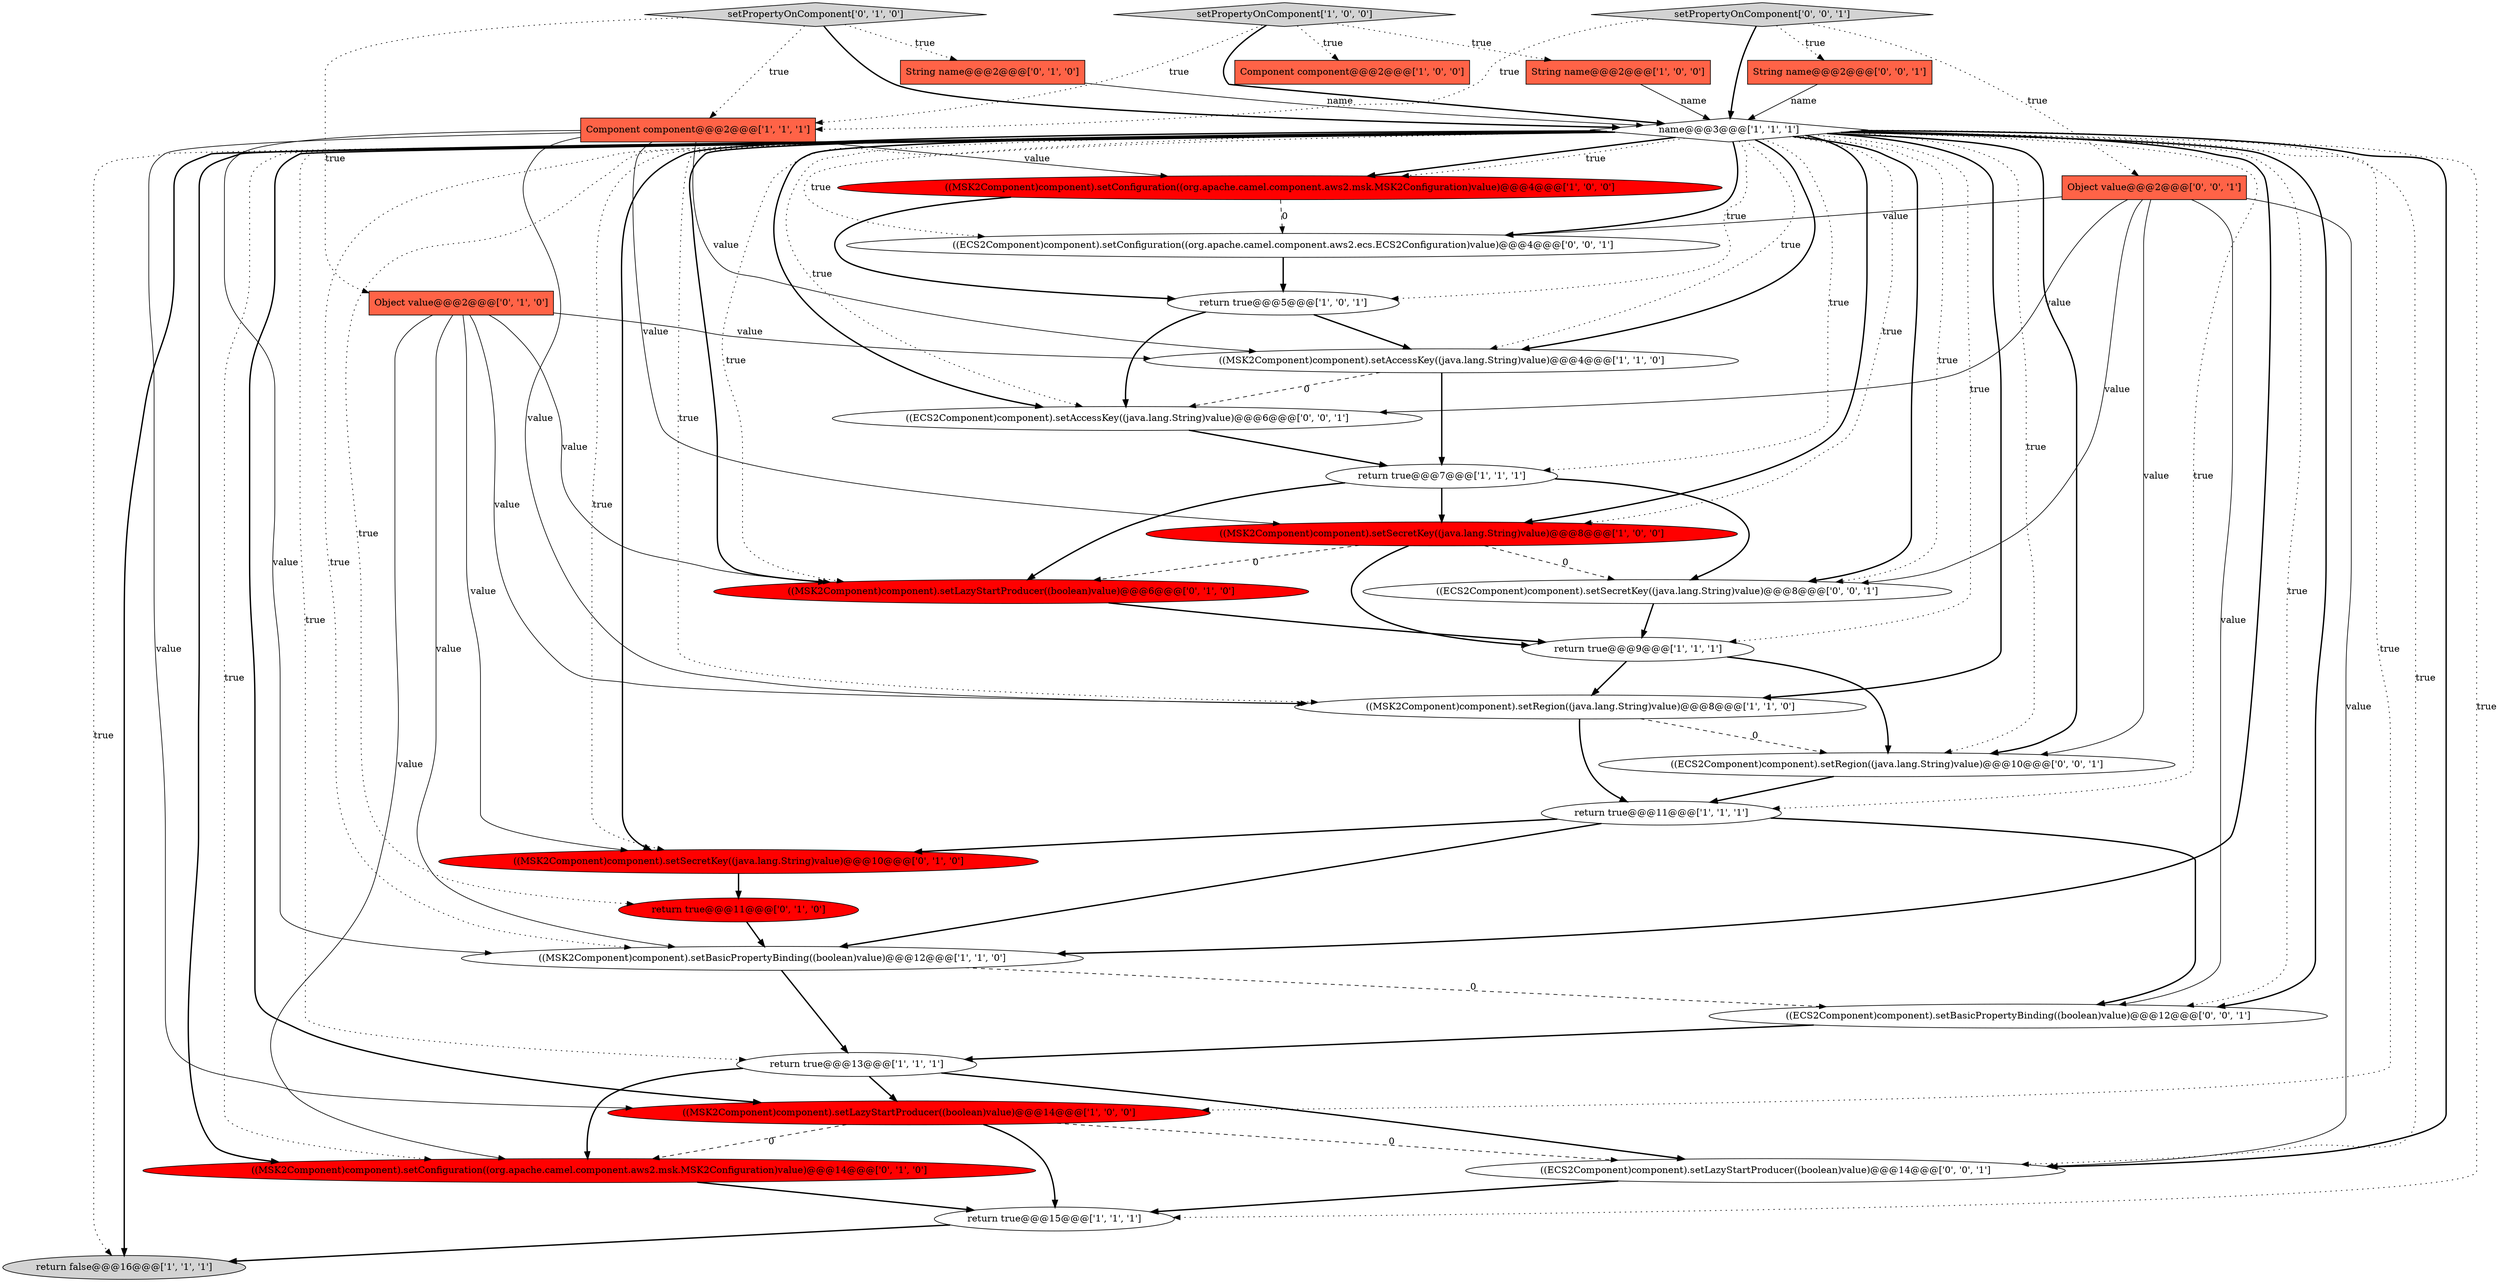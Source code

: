 digraph {
33 [style = filled, label = "setPropertyOnComponent['0', '0', '1']", fillcolor = lightgray, shape = diamond image = "AAA0AAABBB3BBB"];
10 [style = filled, label = "((MSK2Component)component).setRegion((java.lang.String)value)@@@8@@@['1', '1', '0']", fillcolor = white, shape = ellipse image = "AAA0AAABBB1BBB"];
19 [style = filled, label = "return true@@@11@@@['0', '1', '0']", fillcolor = red, shape = ellipse image = "AAA1AAABBB2BBB"];
8 [style = filled, label = "name@@@3@@@['1', '1', '1']", fillcolor = white, shape = diamond image = "AAA0AAABBB1BBB"];
17 [style = filled, label = "((MSK2Component)component).setLazyStartProducer((boolean)value)@@@14@@@['1', '0', '0']", fillcolor = red, shape = ellipse image = "AAA1AAABBB1BBB"];
0 [style = filled, label = "((MSK2Component)component).setSecretKey((java.lang.String)value)@@@8@@@['1', '0', '0']", fillcolor = red, shape = ellipse image = "AAA1AAABBB1BBB"];
31 [style = filled, label = "Object value@@@2@@@['0', '0', '1']", fillcolor = tomato, shape = box image = "AAA0AAABBB3BBB"];
20 [style = filled, label = "String name@@@2@@@['0', '1', '0']", fillcolor = tomato, shape = box image = "AAA0AAABBB2BBB"];
16 [style = filled, label = "return true@@@5@@@['1', '0', '1']", fillcolor = white, shape = ellipse image = "AAA0AAABBB1BBB"];
7 [style = filled, label = "return false@@@16@@@['1', '1', '1']", fillcolor = lightgray, shape = ellipse image = "AAA0AAABBB1BBB"];
3 [style = filled, label = "return true@@@13@@@['1', '1', '1']", fillcolor = white, shape = ellipse image = "AAA0AAABBB1BBB"];
22 [style = filled, label = "Object value@@@2@@@['0', '1', '0']", fillcolor = tomato, shape = box image = "AAA0AAABBB2BBB"];
26 [style = filled, label = "String name@@@2@@@['0', '0', '1']", fillcolor = tomato, shape = box image = "AAA0AAABBB3BBB"];
14 [style = filled, label = "((MSK2Component)component).setAccessKey((java.lang.String)value)@@@4@@@['1', '1', '0']", fillcolor = white, shape = ellipse image = "AAA0AAABBB1BBB"];
32 [style = filled, label = "((ECS2Component)component).setConfiguration((org.apache.camel.component.aws2.ecs.ECS2Configuration)value)@@@4@@@['0', '0', '1']", fillcolor = white, shape = ellipse image = "AAA0AAABBB3BBB"];
29 [style = filled, label = "((ECS2Component)component).setAccessKey((java.lang.String)value)@@@6@@@['0', '0', '1']", fillcolor = white, shape = ellipse image = "AAA0AAABBB3BBB"];
21 [style = filled, label = "setPropertyOnComponent['0', '1', '0']", fillcolor = lightgray, shape = diamond image = "AAA0AAABBB2BBB"];
13 [style = filled, label = "((MSK2Component)component).setBasicPropertyBinding((boolean)value)@@@12@@@['1', '1', '0']", fillcolor = white, shape = ellipse image = "AAA0AAABBB1BBB"];
30 [style = filled, label = "((ECS2Component)component).setRegion((java.lang.String)value)@@@10@@@['0', '0', '1']", fillcolor = white, shape = ellipse image = "AAA0AAABBB3BBB"];
5 [style = filled, label = "return true@@@9@@@['1', '1', '1']", fillcolor = white, shape = ellipse image = "AAA0AAABBB1BBB"];
25 [style = filled, label = "((ECS2Component)component).setLazyStartProducer((boolean)value)@@@14@@@['0', '0', '1']", fillcolor = white, shape = ellipse image = "AAA0AAABBB3BBB"];
11 [style = filled, label = "String name@@@2@@@['1', '0', '0']", fillcolor = tomato, shape = box image = "AAA0AAABBB1BBB"];
15 [style = filled, label = "return true@@@15@@@['1', '1', '1']", fillcolor = white, shape = ellipse image = "AAA0AAABBB1BBB"];
27 [style = filled, label = "((ECS2Component)component).setSecretKey((java.lang.String)value)@@@8@@@['0', '0', '1']", fillcolor = white, shape = ellipse image = "AAA0AAABBB3BBB"];
4 [style = filled, label = "setPropertyOnComponent['1', '0', '0']", fillcolor = lightgray, shape = diamond image = "AAA0AAABBB1BBB"];
18 [style = filled, label = "((MSK2Component)component).setConfiguration((org.apache.camel.component.aws2.msk.MSK2Configuration)value)@@@14@@@['0', '1', '0']", fillcolor = red, shape = ellipse image = "AAA1AAABBB2BBB"];
12 [style = filled, label = "Component component@@@2@@@['1', '1', '1']", fillcolor = tomato, shape = box image = "AAA0AAABBB1BBB"];
23 [style = filled, label = "((MSK2Component)component).setSecretKey((java.lang.String)value)@@@10@@@['0', '1', '0']", fillcolor = red, shape = ellipse image = "AAA1AAABBB2BBB"];
9 [style = filled, label = "return true@@@7@@@['1', '1', '1']", fillcolor = white, shape = ellipse image = "AAA0AAABBB1BBB"];
6 [style = filled, label = "((MSK2Component)component).setConfiguration((org.apache.camel.component.aws2.msk.MSK2Configuration)value)@@@4@@@['1', '0', '0']", fillcolor = red, shape = ellipse image = "AAA1AAABBB1BBB"];
1 [style = filled, label = "Component component@@@2@@@['1', '0', '0']", fillcolor = tomato, shape = box image = "AAA0AAABBB1BBB"];
28 [style = filled, label = "((ECS2Component)component).setBasicPropertyBinding((boolean)value)@@@12@@@['0', '0', '1']", fillcolor = white, shape = ellipse image = "AAA0AAABBB3BBB"];
2 [style = filled, label = "return true@@@11@@@['1', '1', '1']", fillcolor = white, shape = ellipse image = "AAA0AAABBB1BBB"];
24 [style = filled, label = "((MSK2Component)component).setLazyStartProducer((boolean)value)@@@6@@@['0', '1', '0']", fillcolor = red, shape = ellipse image = "AAA1AAABBB2BBB"];
8->30 [style = bold, label=""];
21->12 [style = dotted, label="true"];
8->30 [style = dotted, label="true"];
8->28 [style = dotted, label="true"];
8->10 [style = bold, label=""];
4->1 [style = dotted, label="true"];
12->6 [style = solid, label="value"];
8->16 [style = dotted, label="true"];
21->8 [style = bold, label=""];
8->6 [style = bold, label=""];
12->17 [style = solid, label="value"];
33->26 [style = dotted, label="true"];
3->18 [style = bold, label=""];
8->0 [style = bold, label=""];
2->23 [style = bold, label=""];
12->14 [style = solid, label="value"];
12->10 [style = solid, label="value"];
26->8 [style = solid, label="name"];
25->15 [style = bold, label=""];
16->14 [style = bold, label=""];
4->8 [style = bold, label=""];
14->9 [style = bold, label=""];
8->0 [style = dotted, label="true"];
28->3 [style = bold, label=""];
5->30 [style = bold, label=""];
27->5 [style = bold, label=""];
8->27 [style = bold, label=""];
2->28 [style = bold, label=""];
9->24 [style = bold, label=""];
31->32 [style = solid, label="value"];
5->10 [style = bold, label=""];
8->28 [style = bold, label=""];
21->20 [style = dotted, label="true"];
8->23 [style = bold, label=""];
22->13 [style = solid, label="value"];
8->18 [style = bold, label=""];
6->32 [style = dashed, label="0"];
16->29 [style = bold, label=""];
8->17 [style = dotted, label="true"];
18->15 [style = bold, label=""];
8->7 [style = dotted, label="true"];
8->23 [style = dotted, label="true"];
21->22 [style = dotted, label="true"];
0->27 [style = dashed, label="0"];
31->25 [style = solid, label="value"];
24->5 [style = bold, label=""];
12->0 [style = solid, label="value"];
8->17 [style = bold, label=""];
13->28 [style = dashed, label="0"];
19->13 [style = bold, label=""];
22->14 [style = solid, label="value"];
31->27 [style = solid, label="value"];
8->14 [style = dotted, label="true"];
22->24 [style = solid, label="value"];
17->15 [style = bold, label=""];
8->18 [style = dotted, label="true"];
10->2 [style = bold, label=""];
8->29 [style = dotted, label="true"];
14->29 [style = dashed, label="0"];
33->8 [style = bold, label=""];
17->18 [style = dashed, label="0"];
8->19 [style = dotted, label="true"];
8->24 [style = bold, label=""];
33->31 [style = dotted, label="true"];
8->25 [style = dotted, label="true"];
22->18 [style = solid, label="value"];
33->12 [style = dotted, label="true"];
8->2 [style = dotted, label="true"];
31->28 [style = solid, label="value"];
4->11 [style = dotted, label="true"];
8->15 [style = dotted, label="true"];
8->14 [style = bold, label=""];
32->16 [style = bold, label=""];
17->25 [style = dashed, label="0"];
8->3 [style = dotted, label="true"];
31->30 [style = solid, label="value"];
22->23 [style = solid, label="value"];
8->24 [style = dotted, label="true"];
9->27 [style = bold, label=""];
10->30 [style = dashed, label="0"];
8->6 [style = dotted, label="true"];
23->19 [style = bold, label=""];
31->29 [style = solid, label="value"];
3->17 [style = bold, label=""];
8->13 [style = dotted, label="true"];
8->9 [style = dotted, label="true"];
4->12 [style = dotted, label="true"];
8->13 [style = bold, label=""];
0->5 [style = bold, label=""];
9->0 [style = bold, label=""];
15->7 [style = bold, label=""];
8->32 [style = bold, label=""];
3->25 [style = bold, label=""];
29->9 [style = bold, label=""];
20->8 [style = solid, label="name"];
8->10 [style = dotted, label="true"];
8->32 [style = dotted, label="true"];
8->7 [style = bold, label=""];
2->13 [style = bold, label=""];
13->3 [style = bold, label=""];
8->5 [style = dotted, label="true"];
6->16 [style = bold, label=""];
22->10 [style = solid, label="value"];
0->24 [style = dashed, label="0"];
8->27 [style = dotted, label="true"];
12->13 [style = solid, label="value"];
30->2 [style = bold, label=""];
11->8 [style = solid, label="name"];
8->25 [style = bold, label=""];
8->29 [style = bold, label=""];
}
